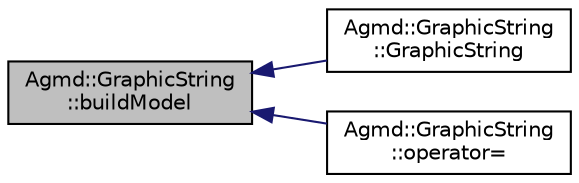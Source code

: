 digraph "Agmd::GraphicString::buildModel"
{
  edge [fontname="Helvetica",fontsize="10",labelfontname="Helvetica",labelfontsize="10"];
  node [fontname="Helvetica",fontsize="10",shape=record];
  rankdir="LR";
  Node1 [label="Agmd::GraphicString\l::buildModel",height=0.2,width=0.4,color="black", fillcolor="grey75", style="filled" fontcolor="black"];
  Node1 -> Node2 [dir="back",color="midnightblue",fontsize="10",style="solid",fontname="Helvetica"];
  Node2 [label="Agmd::GraphicString\l::GraphicString",height=0.2,width=0.4,color="black", fillcolor="white", style="filled",URL="$class_agmd_1_1_graphic_string.html#a207dacb7edd1f65eaf283f16fc6f9873"];
  Node1 -> Node3 [dir="back",color="midnightblue",fontsize="10",style="solid",fontname="Helvetica"];
  Node3 [label="Agmd::GraphicString\l::operator=",height=0.2,width=0.4,color="black", fillcolor="white", style="filled",URL="$class_agmd_1_1_graphic_string.html#aadc63a23f40a9a17a66a961a6d84e88e"];
}
